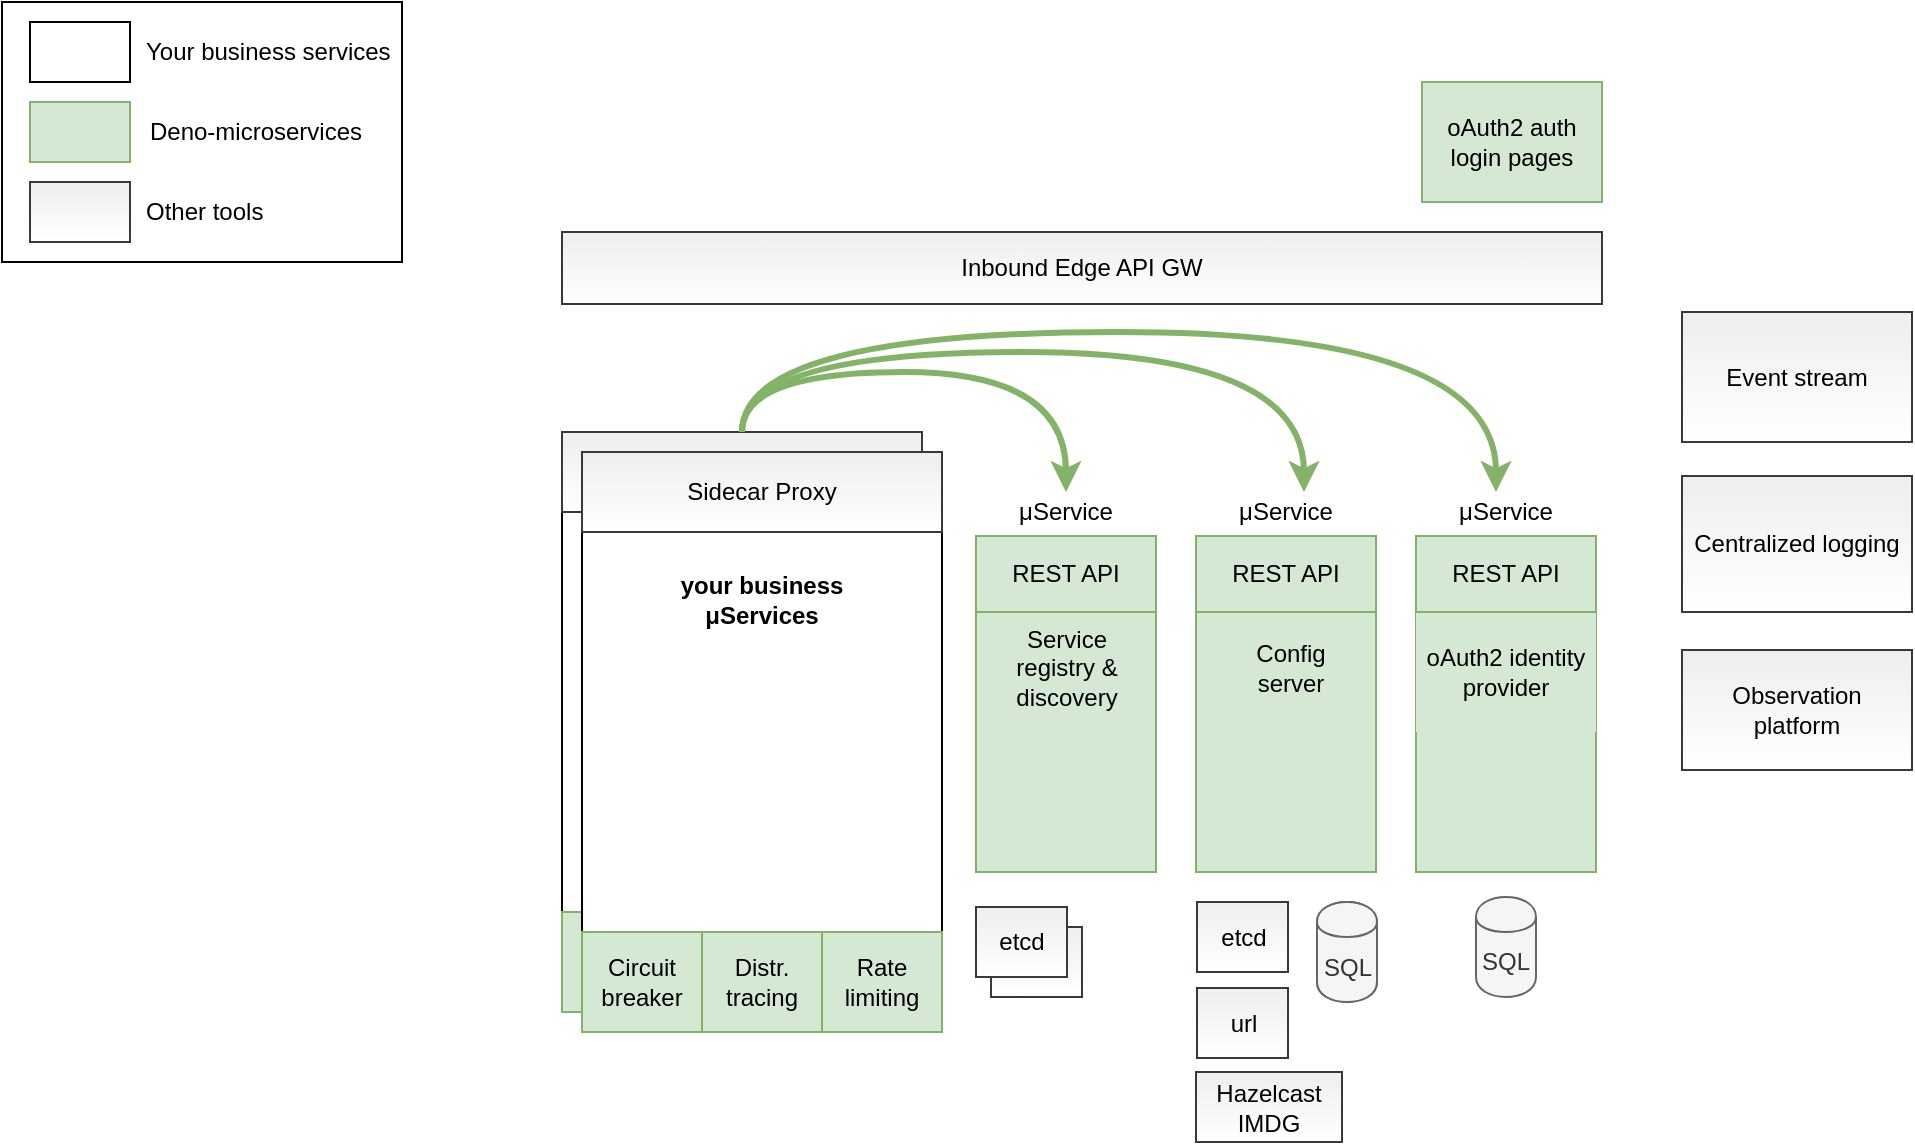 <mxfile version="13.1.3" type="device"><diagram id="0CY3ZVGM0qC4gaqFyXnm" name="Page-1"><mxGraphModel dx="1058" dy="746" grid="1" gridSize="10" guides="1" tooltips="1" connect="1" arrows="1" fold="1" page="1" pageScale="1" pageWidth="827" pageHeight="1169" math="0" shadow="0"><root><mxCell id="0"/><mxCell id="1" parent="0"/><mxCell id="Eg0dc5vq9yY_Gx9m_TA5-58" value="" style="rounded=0;whiteSpace=wrap;html=1;align=left;" parent="1" vertex="1"><mxGeometry x="30" y="25" width="200" height="130" as="geometry"/></mxCell><mxCell id="Eg0dc5vq9yY_Gx9m_TA5-1" value="" style="rounded=0;whiteSpace=wrap;html=1;" parent="1" vertex="1"><mxGeometry x="310" y="280" width="180" height="200" as="geometry"/></mxCell><mxCell id="Eg0dc5vq9yY_Gx9m_TA5-4" value="" style="rounded=0;whiteSpace=wrap;html=1;fillColor=#d5e8d4;strokeColor=#82b366;gradientColor=none;" parent="1" vertex="1"><mxGeometry x="627" y="330" width="90" height="130" as="geometry"/></mxCell><mxCell id="Eg0dc5vq9yY_Gx9m_TA5-5" value="" style="rounded=0;whiteSpace=wrap;html=1;fillColor=#d5e8d4;strokeColor=#82b366;gradientColor=none;" parent="1" vertex="1"><mxGeometry x="737" y="330" width="90" height="130" as="geometry"/></mxCell><mxCell id="Eg0dc5vq9yY_Gx9m_TA5-6" value="" style="rounded=0;whiteSpace=wrap;html=1;fillColor=#d5e8d4;strokeColor=#82b366;gradientColor=none;" parent="1" vertex="1"><mxGeometry x="517" y="330" width="90" height="130" as="geometry"/></mxCell><mxCell id="Eg0dc5vq9yY_Gx9m_TA5-7" value="Rate limiting" style="rounded=0;whiteSpace=wrap;html=1;fillColor=#d5e8d4;strokeColor=#82b366;" parent="1" vertex="1"><mxGeometry x="430" y="480" width="60" height="50" as="geometry"/></mxCell><mxCell id="Eg0dc5vq9yY_Gx9m_TA5-8" value="Distr. tracing" style="rounded=0;whiteSpace=wrap;html=1;fillColor=#d5e8d4;strokeColor=#82b366;" parent="1" vertex="1"><mxGeometry x="370" y="480" width="60" height="50" as="geometry"/></mxCell><mxCell id="Eg0dc5vq9yY_Gx9m_TA5-9" value="Circuit breaker" style="rounded=0;whiteSpace=wrap;html=1;fillColor=#d5e8d4;strokeColor=#82b366;gradientColor=none;" parent="1" vertex="1"><mxGeometry x="310" y="480" width="60" height="50" as="geometry"/></mxCell><mxCell id="Eg0dc5vq9yY_Gx9m_TA5-10" value="μService" style="text;html=1;align=center;verticalAlign=middle;whiteSpace=wrap;rounded=0;" parent="1" vertex="1"><mxGeometry x="642" y="270" width="60" height="20" as="geometry"/></mxCell><mxCell id="Eg0dc5vq9yY_Gx9m_TA5-11" value="Event stream" style="rounded=0;whiteSpace=wrap;html=1;fillColor=#eeeeee;strokeColor=#36393d;gradientColor=#ffffff;" parent="1" vertex="1"><mxGeometry x="870" y="180" width="115" height="65" as="geometry"/></mxCell><mxCell id="Eg0dc5vq9yY_Gx9m_TA5-12" value="Sidecar Proxy" style="rounded=0;whiteSpace=wrap;html=1;fillColor=#eeeeee;strokeColor=#36393d;gradientColor=#ffffff;" parent="1" vertex="1"><mxGeometry x="310" y="240" width="180" height="40" as="geometry"/></mxCell><mxCell id="Eg0dc5vq9yY_Gx9m_TA5-13" value="your μService" style="text;html=1;strokeColor=none;fillColor=none;align=center;verticalAlign=middle;whiteSpace=wrap;rounded=0;fontStyle=1" parent="1" vertex="1"><mxGeometry x="365" y="294" width="70" height="40" as="geometry"/></mxCell><mxCell id="Eg0dc5vq9yY_Gx9m_TA5-14" value="μService" style="text;html=1;align=center;verticalAlign=middle;whiteSpace=wrap;rounded=0;" parent="1" vertex="1"><mxGeometry x="532" y="270" width="60" height="20" as="geometry"/></mxCell><mxCell id="Eg0dc5vq9yY_Gx9m_TA5-15" value="μService" style="text;html=1;align=center;verticalAlign=middle;whiteSpace=wrap;rounded=0;" parent="1" vertex="1"><mxGeometry x="752" y="270" width="60" height="20" as="geometry"/></mxCell><mxCell id="Eg0dc5vq9yY_Gx9m_TA5-16" value="Service registry &amp;amp; discovery" style="text;html=1;strokeColor=none;fillColor=#d5e8d4;align=center;verticalAlign=middle;whiteSpace=wrap;rounded=0;gradientColor=none;" parent="1" vertex="1"><mxGeometry x="524.5" y="348" width="75" height="20" as="geometry"/></mxCell><mxCell id="Eg0dc5vq9yY_Gx9m_TA5-17" value="Config server" style="text;html=1;strokeColor=none;fillColor=#d5e8d4;align=center;verticalAlign=middle;whiteSpace=wrap;rounded=0;gradientColor=none;" parent="1" vertex="1"><mxGeometry x="647" y="334" width="55" height="48" as="geometry"/></mxCell><mxCell id="Eg0dc5vq9yY_Gx9m_TA5-19" value="oAuth2 identity provider" style="text;html=1;strokeColor=none;fillColor=#d5e8d4;align=center;verticalAlign=middle;whiteSpace=wrap;rounded=0;gradientColor=none;" parent="1" vertex="1"><mxGeometry x="737" y="330" width="90" height="60" as="geometry"/></mxCell><mxCell id="Eg0dc5vq9yY_Gx9m_TA5-21" style="edgeStyle=orthogonalEdgeStyle;rounded=0;orthogonalLoop=1;jettySize=auto;html=1;exitX=0.5;exitY=1;exitDx=0;exitDy=0;fillColor=#d5e8d4;strokeColor=#82b366;" parent="1" source="Eg0dc5vq9yY_Gx9m_TA5-16" target="Eg0dc5vq9yY_Gx9m_TA5-16" edge="1"><mxGeometry relative="1" as="geometry"/></mxCell><mxCell id="Eg0dc5vq9yY_Gx9m_TA5-24" value="SQL" style="shape=cylinder;whiteSpace=wrap;html=1;boundedLbl=1;backgroundOutline=1;fillColor=#f5f5f5;strokeColor=#666666;fontColor=#333333;" parent="1" vertex="1"><mxGeometry x="687.5" y="475" width="30" height="50" as="geometry"/></mxCell><mxCell id="Eg0dc5vq9yY_Gx9m_TA5-25" value="SQL" style="shape=cylinder;whiteSpace=wrap;html=1;boundedLbl=1;backgroundOutline=1;fillColor=#f5f5f5;strokeColor=#666666;fontColor=#333333;" parent="1" vertex="1"><mxGeometry x="767" y="472.5" width="30" height="50" as="geometry"/></mxCell><mxCell id="Eg0dc5vq9yY_Gx9m_TA5-26" value="Inbound Edge API GW" style="rounded=0;whiteSpace=wrap;html=1;fillColor=#eeeeee;strokeColor=#36393d;gradientColor=#ffffff;" parent="1" vertex="1"><mxGeometry x="310" y="140" width="520" height="36" as="geometry"/></mxCell><mxCell id="Eg0dc5vq9yY_Gx9m_TA5-27" value="Observation&lt;br&gt;platform" style="rounded=0;whiteSpace=wrap;html=1;fillColor=#eeeeee;strokeColor=#36393d;gradientColor=#ffffff;" parent="1" vertex="1"><mxGeometry x="870" y="349" width="115" height="60" as="geometry"/></mxCell><mxCell id="Eg0dc5vq9yY_Gx9m_TA5-28" value="Centralized logging" style="rounded=0;whiteSpace=wrap;html=1;fillColor=#eeeeee;strokeColor=#36393d;gradientColor=#ffffff;" parent="1" vertex="1"><mxGeometry x="870" y="262" width="115" height="68" as="geometry"/></mxCell><mxCell id="Eg0dc5vq9yY_Gx9m_TA5-29" value="etcd" style="rounded=0;whiteSpace=wrap;html=1;fillColor=#eeeeee;strokeColor=#36393d;gradientColor=#ffffff;" parent="1" vertex="1"><mxGeometry x="524.5" y="487.5" width="45.5" height="35" as="geometry"/></mxCell><mxCell id="Eg0dc5vq9yY_Gx9m_TA5-30" value="oAuth2 auth login pages" style="rounded=0;whiteSpace=wrap;html=1;fillColor=#d5e8d4;strokeColor=#82b366;gradientColor=none;" parent="1" vertex="1"><mxGeometry x="740" y="65" width="90" height="60" as="geometry"/></mxCell><mxCell id="Eg0dc5vq9yY_Gx9m_TA5-31" value="REST API" style="rounded=0;whiteSpace=wrap;html=1;fillColor=#d5e8d4;strokeColor=#82b366;gradientColor=none;" parent="1" vertex="1"><mxGeometry x="627" y="292" width="90" height="38" as="geometry"/></mxCell><mxCell id="Eg0dc5vq9yY_Gx9m_TA5-37" value="REST API" style="rounded=0;whiteSpace=wrap;html=1;fillColor=#d5e8d4;strokeColor=#82b366;gradientColor=none;" parent="1" vertex="1"><mxGeometry x="737" y="292" width="90" height="38" as="geometry"/></mxCell><mxCell id="Eg0dc5vq9yY_Gx9m_TA5-38" value="REST API" style="rounded=0;whiteSpace=wrap;html=1;fillColor=#d5e8d4;strokeColor=#82b366;gradientColor=none;" parent="1" vertex="1"><mxGeometry x="517" y="292" width="90" height="38" as="geometry"/></mxCell><mxCell id="Eg0dc5vq9yY_Gx9m_TA5-41" value="" style="endArrow=classic;html=1;edgeStyle=orthogonalEdgeStyle;curved=1;entryX=0.5;entryY=0;entryDx=0;entryDy=0;fillColor=#d5e8d4;strokeColor=#82b366;strokeWidth=3;" parent="1" target="Eg0dc5vq9yY_Gx9m_TA5-14" edge="1"><mxGeometry width="50" height="50" relative="1" as="geometry"><mxPoint x="400" y="240" as="sourcePoint"/><mxPoint x="450" y="190" as="targetPoint"/><Array as="points"><mxPoint x="400" y="210"/><mxPoint x="562" y="210"/></Array></mxGeometry></mxCell><mxCell id="Eg0dc5vq9yY_Gx9m_TA5-42" value="" style="endArrow=classic;html=1;edgeStyle=orthogonalEdgeStyle;curved=1;entryX=0.65;entryY=0;entryDx=0;entryDy=0;entryPerimeter=0;exitX=0.5;exitY=0;exitDx=0;exitDy=0;fillColor=#d5e8d4;strokeColor=#82b366;strokeWidth=3;" parent="1" source="Eg0dc5vq9yY_Gx9m_TA5-12" target="Eg0dc5vq9yY_Gx9m_TA5-10" edge="1"><mxGeometry width="50" height="50" relative="1" as="geometry"><mxPoint x="420" y="240" as="sourcePoint"/><mxPoint x="582" y="270" as="targetPoint"/><Array as="points"><mxPoint x="400" y="200"/><mxPoint x="681" y="200"/></Array></mxGeometry></mxCell><mxCell id="Eg0dc5vq9yY_Gx9m_TA5-43" value="" style="endArrow=classic;html=1;edgeStyle=orthogonalEdgeStyle;curved=1;entryX=0.65;entryY=0;entryDx=0;entryDy=0;entryPerimeter=0;fillColor=#d5e8d4;strokeColor=#82b366;strokeWidth=3;" parent="1" edge="1"><mxGeometry width="50" height="50" relative="1" as="geometry"><mxPoint x="400" y="240" as="sourcePoint"/><mxPoint x="777" y="270" as="targetPoint"/><Array as="points"><mxPoint x="400" y="190"/><mxPoint x="777" y="190"/></Array></mxGeometry></mxCell><mxCell id="Eg0dc5vq9yY_Gx9m_TA5-46" value="" style="rounded=0;whiteSpace=wrap;html=1;" parent="1" vertex="1"><mxGeometry x="320" y="290" width="180" height="200" as="geometry"/></mxCell><mxCell id="Eg0dc5vq9yY_Gx9m_TA5-47" value="Rate limiting" style="rounded=0;whiteSpace=wrap;html=1;fillColor=#d5e8d4;strokeColor=#82b366;gradientColor=none;" parent="1" vertex="1"><mxGeometry x="440" y="490" width="60" height="50" as="geometry"/></mxCell><mxCell id="Eg0dc5vq9yY_Gx9m_TA5-48" value="Distr. tracing" style="rounded=0;whiteSpace=wrap;html=1;fillColor=#d5e8d4;strokeColor=#82b366;gradientColor=none;" parent="1" vertex="1"><mxGeometry x="380" y="490" width="60" height="50" as="geometry"/></mxCell><mxCell id="Eg0dc5vq9yY_Gx9m_TA5-49" value="Circuit breaker" style="rounded=0;whiteSpace=wrap;html=1;fillColor=#d5e8d4;strokeColor=#82b366;gradientColor=none;" parent="1" vertex="1"><mxGeometry x="320" y="490" width="60" height="50" as="geometry"/></mxCell><mxCell id="Eg0dc5vq9yY_Gx9m_TA5-50" value="Sidecar Proxy" style="rounded=0;whiteSpace=wrap;html=1;fillColor=#eeeeee;strokeColor=#36393d;gradientColor=#ffffff;" parent="1" vertex="1"><mxGeometry x="320" y="250" width="180" height="40" as="geometry"/></mxCell><mxCell id="Eg0dc5vq9yY_Gx9m_TA5-51" value="your business μServices" style="text;html=1;strokeColor=none;fillColor=none;align=center;verticalAlign=middle;whiteSpace=wrap;rounded=0;fontStyle=1" parent="1" vertex="1"><mxGeometry x="360" y="304" width="100" height="40" as="geometry"/></mxCell><mxCell id="Eg0dc5vq9yY_Gx9m_TA5-52" value="" style="rounded=0;whiteSpace=wrap;html=1;fillColor=#d5e8d4;strokeColor=#82b366;" parent="1" vertex="1"><mxGeometry x="44" y="75" width="50" height="30" as="geometry"/></mxCell><mxCell id="Eg0dc5vq9yY_Gx9m_TA5-53" value="Deno-microservices" style="text;html=1;strokeColor=none;fillColor=none;align=center;verticalAlign=middle;whiteSpace=wrap;rounded=0;" parent="1" vertex="1"><mxGeometry x="94" y="80" width="126" height="20" as="geometry"/></mxCell><mxCell id="Eg0dc5vq9yY_Gx9m_TA5-54" value="Other tools" style="text;html=1;strokeColor=none;fillColor=none;align=left;verticalAlign=middle;whiteSpace=wrap;rounded=0;" parent="1" vertex="1"><mxGeometry x="100" y="120" width="126" height="20" as="geometry"/></mxCell><mxCell id="Eg0dc5vq9yY_Gx9m_TA5-55" value="" style="rounded=0;whiteSpace=wrap;html=1;fillColor=#eeeeee;strokeColor=#36393d;gradientColor=#ffffff;" parent="1" vertex="1"><mxGeometry x="44" y="115" width="50" height="30" as="geometry"/></mxCell><mxCell id="Eg0dc5vq9yY_Gx9m_TA5-56" value="" style="rounded=0;whiteSpace=wrap;html=1;" parent="1" vertex="1"><mxGeometry x="44" y="35" width="50" height="30" as="geometry"/></mxCell><mxCell id="Eg0dc5vq9yY_Gx9m_TA5-57" value="Your business services" style="text;html=1;strokeColor=none;fillColor=none;align=left;verticalAlign=middle;whiteSpace=wrap;rounded=0;" parent="1" vertex="1"><mxGeometry x="100" y="40" width="126" height="20" as="geometry"/></mxCell><mxCell id="KosFf7iWvEcL_EpFc71E-1" value="etcd" style="rounded=0;whiteSpace=wrap;html=1;fillColor=#eeeeee;strokeColor=#36393d;gradientColor=#ffffff;" vertex="1" parent="1"><mxGeometry x="517" y="477.5" width="45.5" height="35" as="geometry"/></mxCell><mxCell id="KosFf7iWvEcL_EpFc71E-2" value="etcd" style="rounded=0;whiteSpace=wrap;html=1;fillColor=#eeeeee;strokeColor=#36393d;gradientColor=#ffffff;" vertex="1" parent="1"><mxGeometry x="627.5" y="475" width="45.5" height="35" as="geometry"/></mxCell><mxCell id="KosFf7iWvEcL_EpFc71E-3" value="url" style="rounded=0;whiteSpace=wrap;html=1;fillColor=#eeeeee;strokeColor=#36393d;gradientColor=#ffffff;" vertex="1" parent="1"><mxGeometry x="627.5" y="518" width="45.5" height="35" as="geometry"/></mxCell><mxCell id="KosFf7iWvEcL_EpFc71E-4" value="Hazelcast IMDG" style="rounded=0;whiteSpace=wrap;html=1;fillColor=#eeeeee;strokeColor=#36393d;gradientColor=#ffffff;" vertex="1" parent="1"><mxGeometry x="627" y="560" width="73" height="35" as="geometry"/></mxCell><mxCell id="KosFf7iWvEcL_EpFc71E-5" value="SQL" style="shape=cylinder;whiteSpace=wrap;html=1;boundedLbl=1;backgroundOutline=1;fillColor=#f5f5f5;strokeColor=#666666;fontColor=#333333;" vertex="1" parent="1"><mxGeometry x="687.5" y="475" width="30" height="50" as="geometry"/></mxCell></root></mxGraphModel></diagram></mxfile>